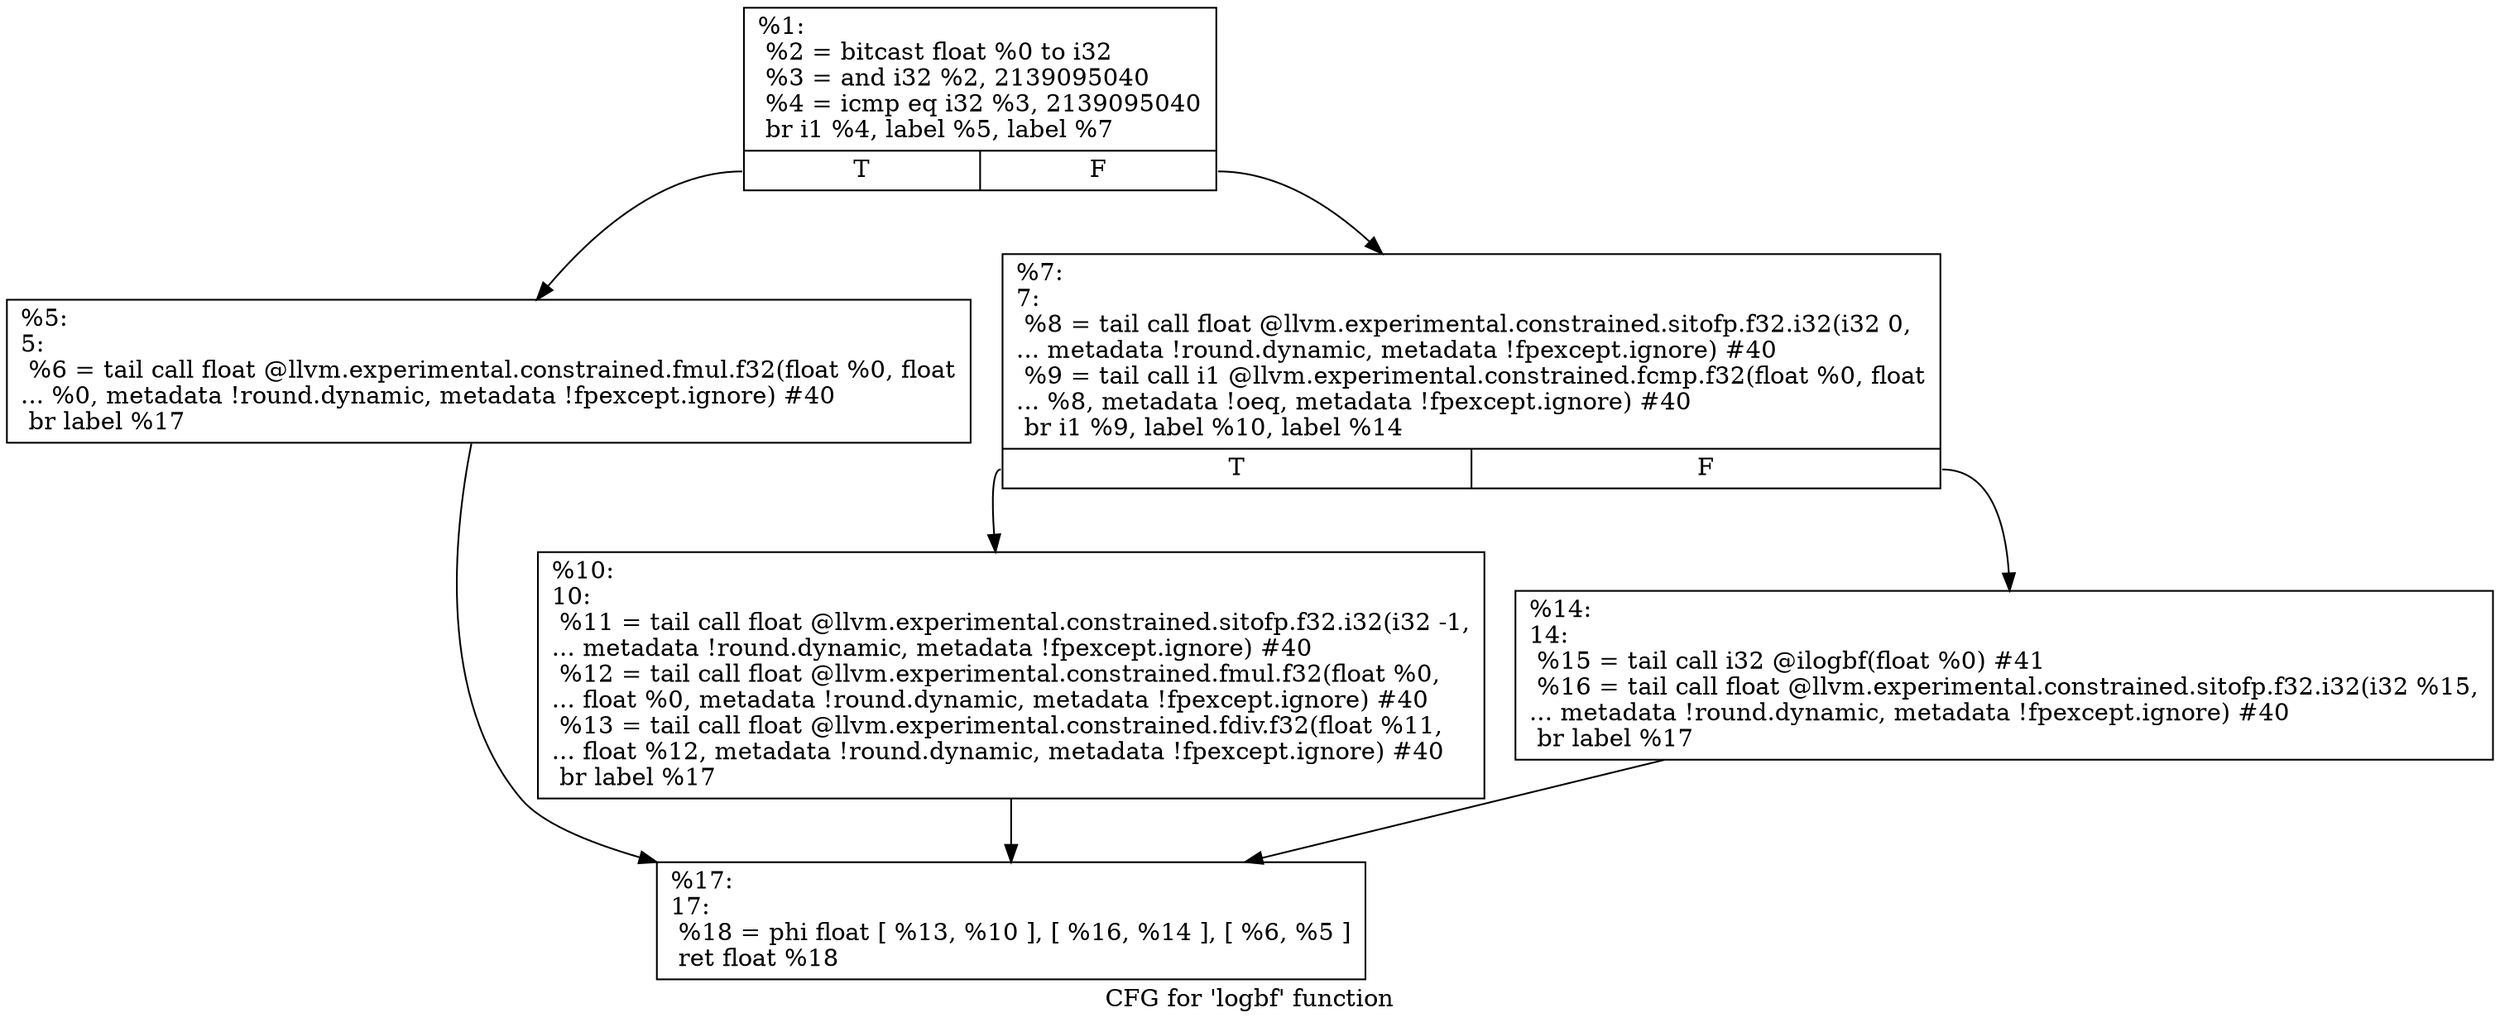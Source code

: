 digraph "CFG for 'logbf' function" {
	label="CFG for 'logbf' function";

	Node0x1ce0b80 [shape=record,label="{%1:\l  %2 = bitcast float %0 to i32\l  %3 = and i32 %2, 2139095040\l  %4 = icmp eq i32 %3, 2139095040\l  br i1 %4, label %5, label %7\l|{<s0>T|<s1>F}}"];
	Node0x1ce0b80:s0 -> Node0x1ce0c00;
	Node0x1ce0b80:s1 -> Node0x1ce0c50;
	Node0x1ce0c00 [shape=record,label="{%5:\l5:                                                \l  %6 = tail call float @llvm.experimental.constrained.fmul.f32(float %0, float\l... %0, metadata !round.dynamic, metadata !fpexcept.ignore) #40\l  br label %17\l}"];
	Node0x1ce0c00 -> Node0x1ce0d40;
	Node0x1ce0c50 [shape=record,label="{%7:\l7:                                                \l  %8 = tail call float @llvm.experimental.constrained.sitofp.f32.i32(i32 0,\l... metadata !round.dynamic, metadata !fpexcept.ignore) #40\l  %9 = tail call i1 @llvm.experimental.constrained.fcmp.f32(float %0, float\l... %8, metadata !oeq, metadata !fpexcept.ignore) #40\l  br i1 %9, label %10, label %14\l|{<s0>T|<s1>F}}"];
	Node0x1ce0c50:s0 -> Node0x1ce0ca0;
	Node0x1ce0c50:s1 -> Node0x1ce0cf0;
	Node0x1ce0ca0 [shape=record,label="{%10:\l10:                                               \l  %11 = tail call float @llvm.experimental.constrained.sitofp.f32.i32(i32 -1,\l... metadata !round.dynamic, metadata !fpexcept.ignore) #40\l  %12 = tail call float @llvm.experimental.constrained.fmul.f32(float %0,\l... float %0, metadata !round.dynamic, metadata !fpexcept.ignore) #40\l  %13 = tail call float @llvm.experimental.constrained.fdiv.f32(float %11,\l... float %12, metadata !round.dynamic, metadata !fpexcept.ignore) #40\l  br label %17\l}"];
	Node0x1ce0ca0 -> Node0x1ce0d40;
	Node0x1ce0cf0 [shape=record,label="{%14:\l14:                                               \l  %15 = tail call i32 @ilogbf(float %0) #41\l  %16 = tail call float @llvm.experimental.constrained.sitofp.f32.i32(i32 %15,\l... metadata !round.dynamic, metadata !fpexcept.ignore) #40\l  br label %17\l}"];
	Node0x1ce0cf0 -> Node0x1ce0d40;
	Node0x1ce0d40 [shape=record,label="{%17:\l17:                                               \l  %18 = phi float [ %13, %10 ], [ %16, %14 ], [ %6, %5 ]\l  ret float %18\l}"];
}
